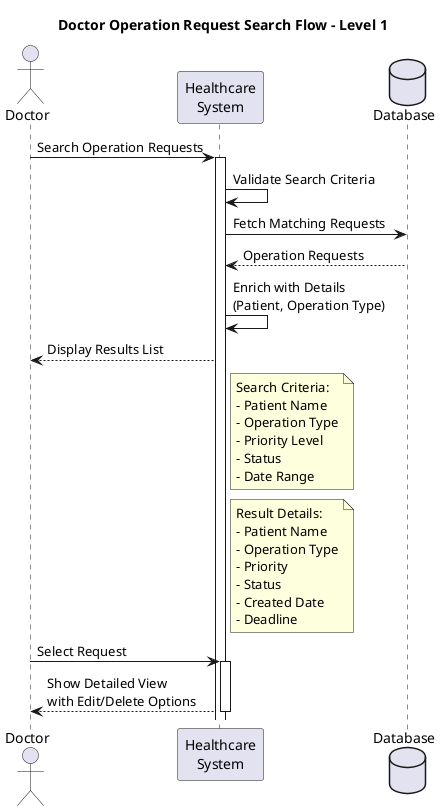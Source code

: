 @startuml
title Doctor Operation Request Search Flow - Level 1

actor Doctor
participant "Healthcare\nSystem" as System
database Database

Doctor -> System: Search Operation Requests
activate System

System -> System: Validate Search Criteria
System -> Database: Fetch Matching Requests
Database --> System: Operation Requests

System -> System: Enrich with Details\n(Patient, Operation Type)

System --> Doctor: Display Results List

note right of System
Search Criteria:
- Patient Name
- Operation Type
- Priority Level
- Status
- Date Range
end note

note right of System
Result Details:
- Patient Name
- Operation Type
- Priority
- Status
- Created Date
- Deadline
end note

Doctor -> System: Select Request
activate System

System --> Doctor: Show Detailed View\nwith Edit/Delete Options

deactivate System

@enduml